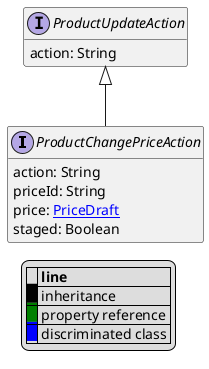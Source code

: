 @startuml

hide empty fields
hide empty methods
legend
|= |= line |
|<back:black>   </back>| inheritance |
|<back:green>   </back>| property reference |
|<back:blue>   </back>| discriminated class |
endlegend
interface ProductChangePriceAction [[ProductChangePriceAction.svg]] extends ProductUpdateAction {
    action: String
    priceId: String
    price: [[PriceDraft.svg PriceDraft]]
    staged: Boolean
}
interface ProductUpdateAction [[ProductUpdateAction.svg]]  {
    action: String
}





@enduml
